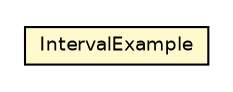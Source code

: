 #!/usr/local/bin/dot
#
# Class diagram 
# Generated by UMLGraph version R5_6-24-gf6e263 (http://www.umlgraph.org/)
#

digraph G {
	edge [fontname="Helvetica",fontsize=10,labelfontname="Helvetica",labelfontsize=10];
	node [fontname="Helvetica",fontsize=10,shape=plaintext];
	nodesep=0.25;
	ranksep=0.5;
	// com.rockhoppertech.music.examples.IntervalExample
	c3465 [label=<<table title="com.rockhoppertech.music.examples.IntervalExample" border="0" cellborder="1" cellspacing="0" cellpadding="2" port="p" bgcolor="lemonChiffon" href="./IntervalExample.html">
		<tr><td><table border="0" cellspacing="0" cellpadding="1">
<tr><td align="center" balign="center"> IntervalExample </td></tr>
		</table></td></tr>
		</table>>, URL="./IntervalExample.html", fontname="Helvetica", fontcolor="black", fontsize=9.0];
}

